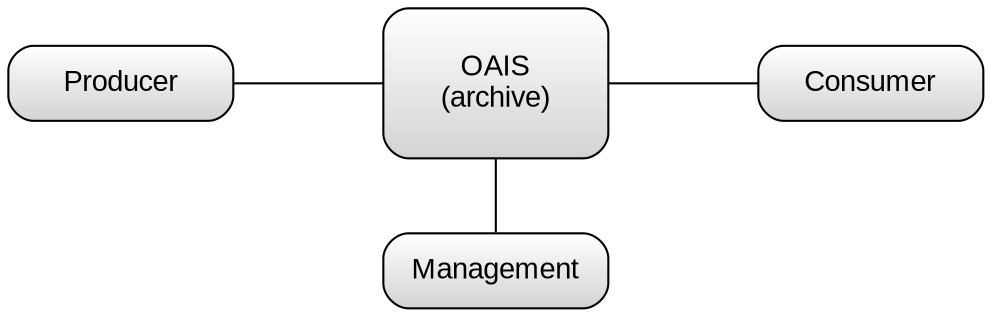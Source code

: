
graph oais {
    rankdir=BT;
    
    node [color=Black,fontname=Arial,shape="box",style="rounded,filled",fillcolor="lightgrey:white", gradientangle=90,width="1.5",height="0.5"];
    
    man [label="Management"];
    
    nodesep=1;
    sip [label="Producer"];
    aip [label="OAIS
(archive)", height="1.0"];
    dip [label="Consumer"];
    
    sip -- aip -- dip;
    man -- aip;
    
    {rank=same; aip, dip, sip}
}
